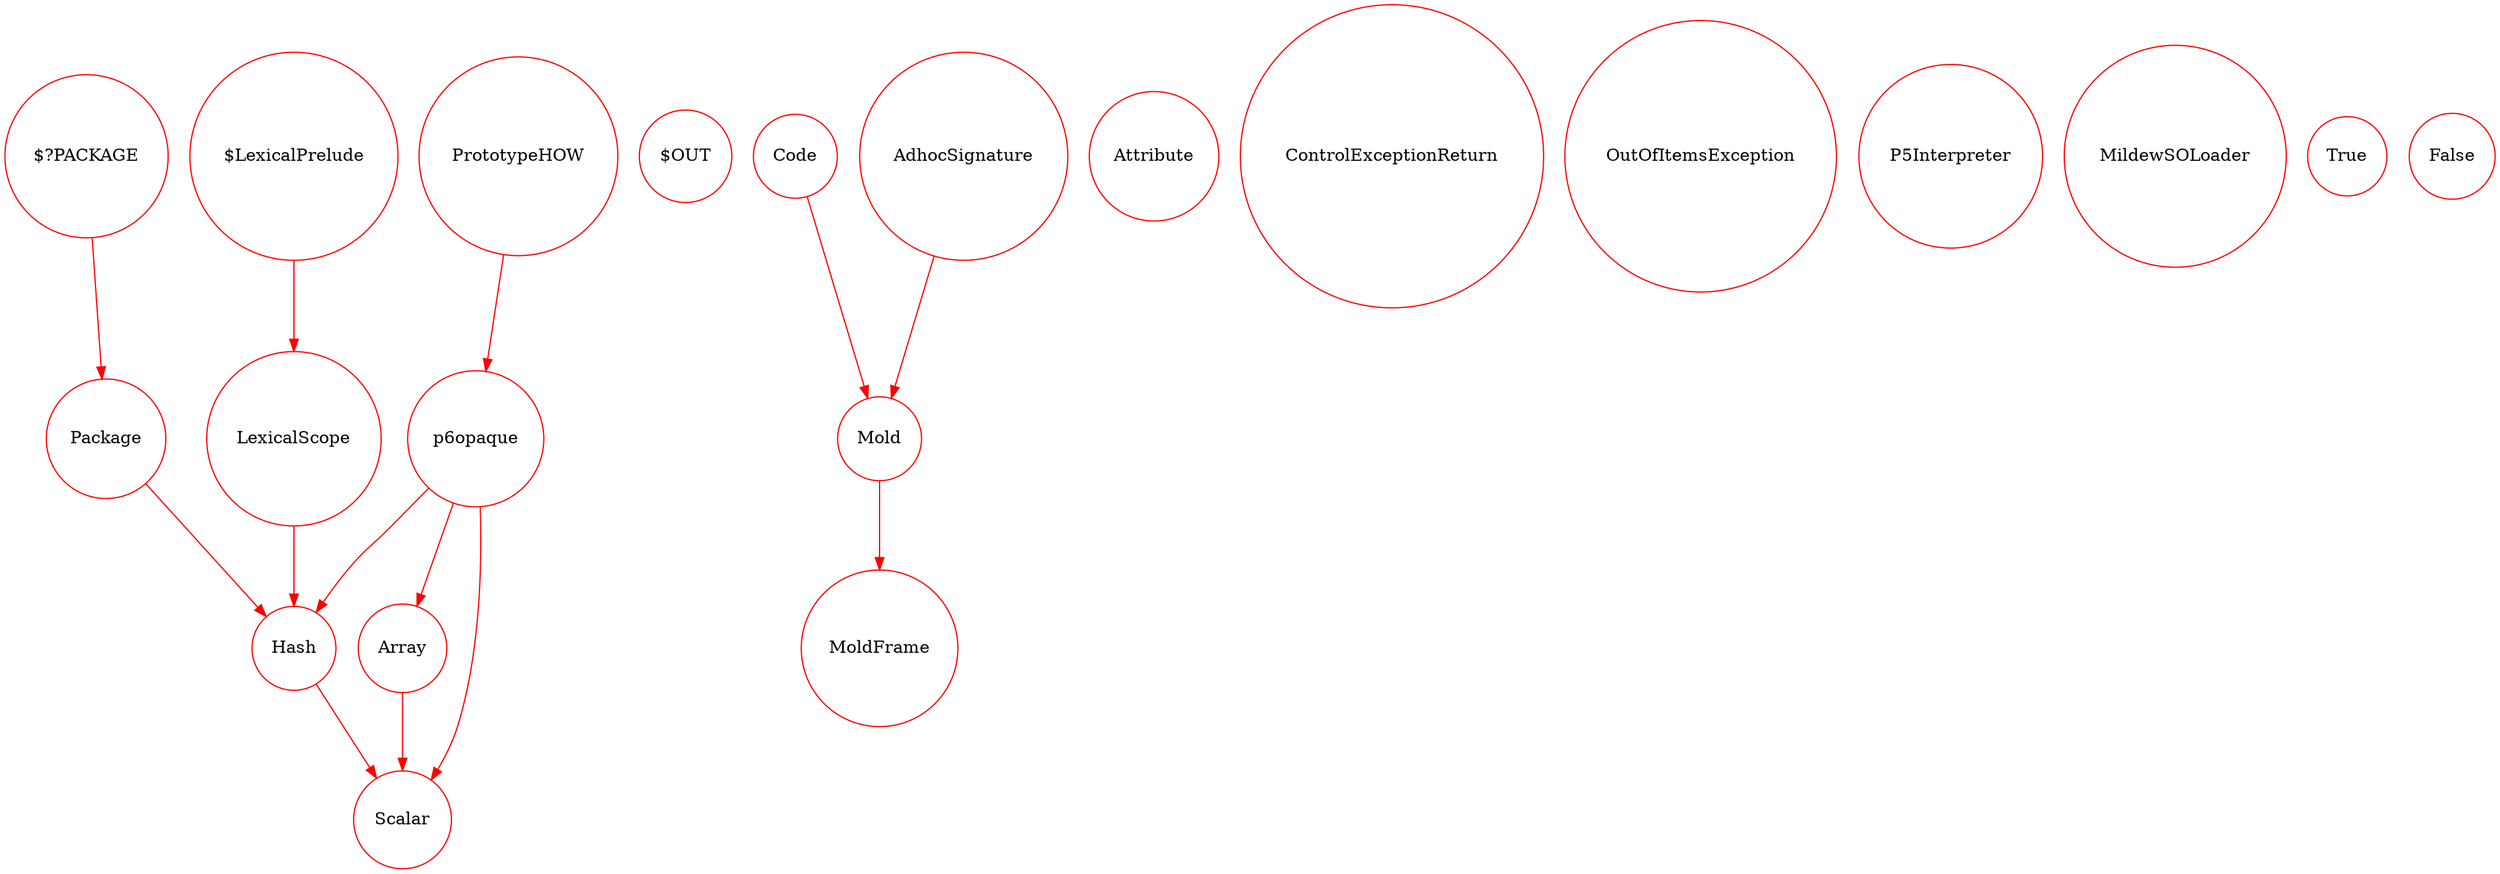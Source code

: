 digraph "SMOP and Mildew Typesystem Bootstrap"
{

 /*
  * This are the types defined in the SMOP initialization.
  *
  * Red nodes mean nodes defined in C or C+m0ld.
  * Red links mean C symbol lookup, instead of lexical lookup.
  */

 s1p_hash [shape=circle, color=red, label=Hash]; s1p_array [shape=circle,
 color=red, label=Array]; s1p_io [shape=circle, color=red,
 label="$OUT"]; mold [shape=circle, color=red, label=Mold];
 mold_frame[shape=circle, color=red, label=MoldFrame];

 mold -> mold_frame [color=red];

 s1p_code [shape=circle, color=red, label=Code];
 s1p_package [shape=circle, color=red, label=Package];
 outer_package [shape=circle, color=red, label="$?PACKAGE"];

 outer_package -> s1p_package [color=red];
 s1p_package -> s1p_hash [color=red];
 s1p_code -> mold [color=red];
 
 s1p_adhoc_signature [shape=circle, color=red, label="AdhocSignature"];

 s1p_adhoc_signature -> mold [color=red];

 s1p_scalar [shape=circle, color=red, label="Scalar"];

 s1p_hash -> s1p_scalar [color=red];
 s1p_array -> s1p_scalar [color=red];

 s1p_attribute [shape=circle, color=red, label=Attribute];

 p6opaque [shape=circle, color=red]

 p6opaque -> s1p_hash [color=red];
 p6opaque -> s1p_scalar [color=red];
 p6opaque -> s1p_array [color=red];

 s1p_prototypehow [shape=circle, color=red, label=PrototypeHOW];

 s1p_prototypehow -> p6opaque [color=red]

 controlexceptionreturn [shape=circle, color=red, label=ControlExceptionReturn];

 outofitemsexception [shape=circle, color=red, label=OutOfItemsException];

 p5interpreter [shape=circle, color=red, label=P5Interpreter];

 s1p_lexicalscope [shape=circle, color=red, label=LexicalScope];

 s1p_lexicalscope -> s1p_hash [color=red];

 lexical_prelude_var [shape=circle, color=red, label="$LexicalPrelude"];

 lexical_prelude_var -> s1p_lexicalscope [color=red];

 MildewSOLoader [shape=circle, color=red, label="MildewSOLoader"];

 native_bool_true [shape=circle, color=red, label="True"];
 native_bool_false [shape=circle, color=red, label="False"];


}
